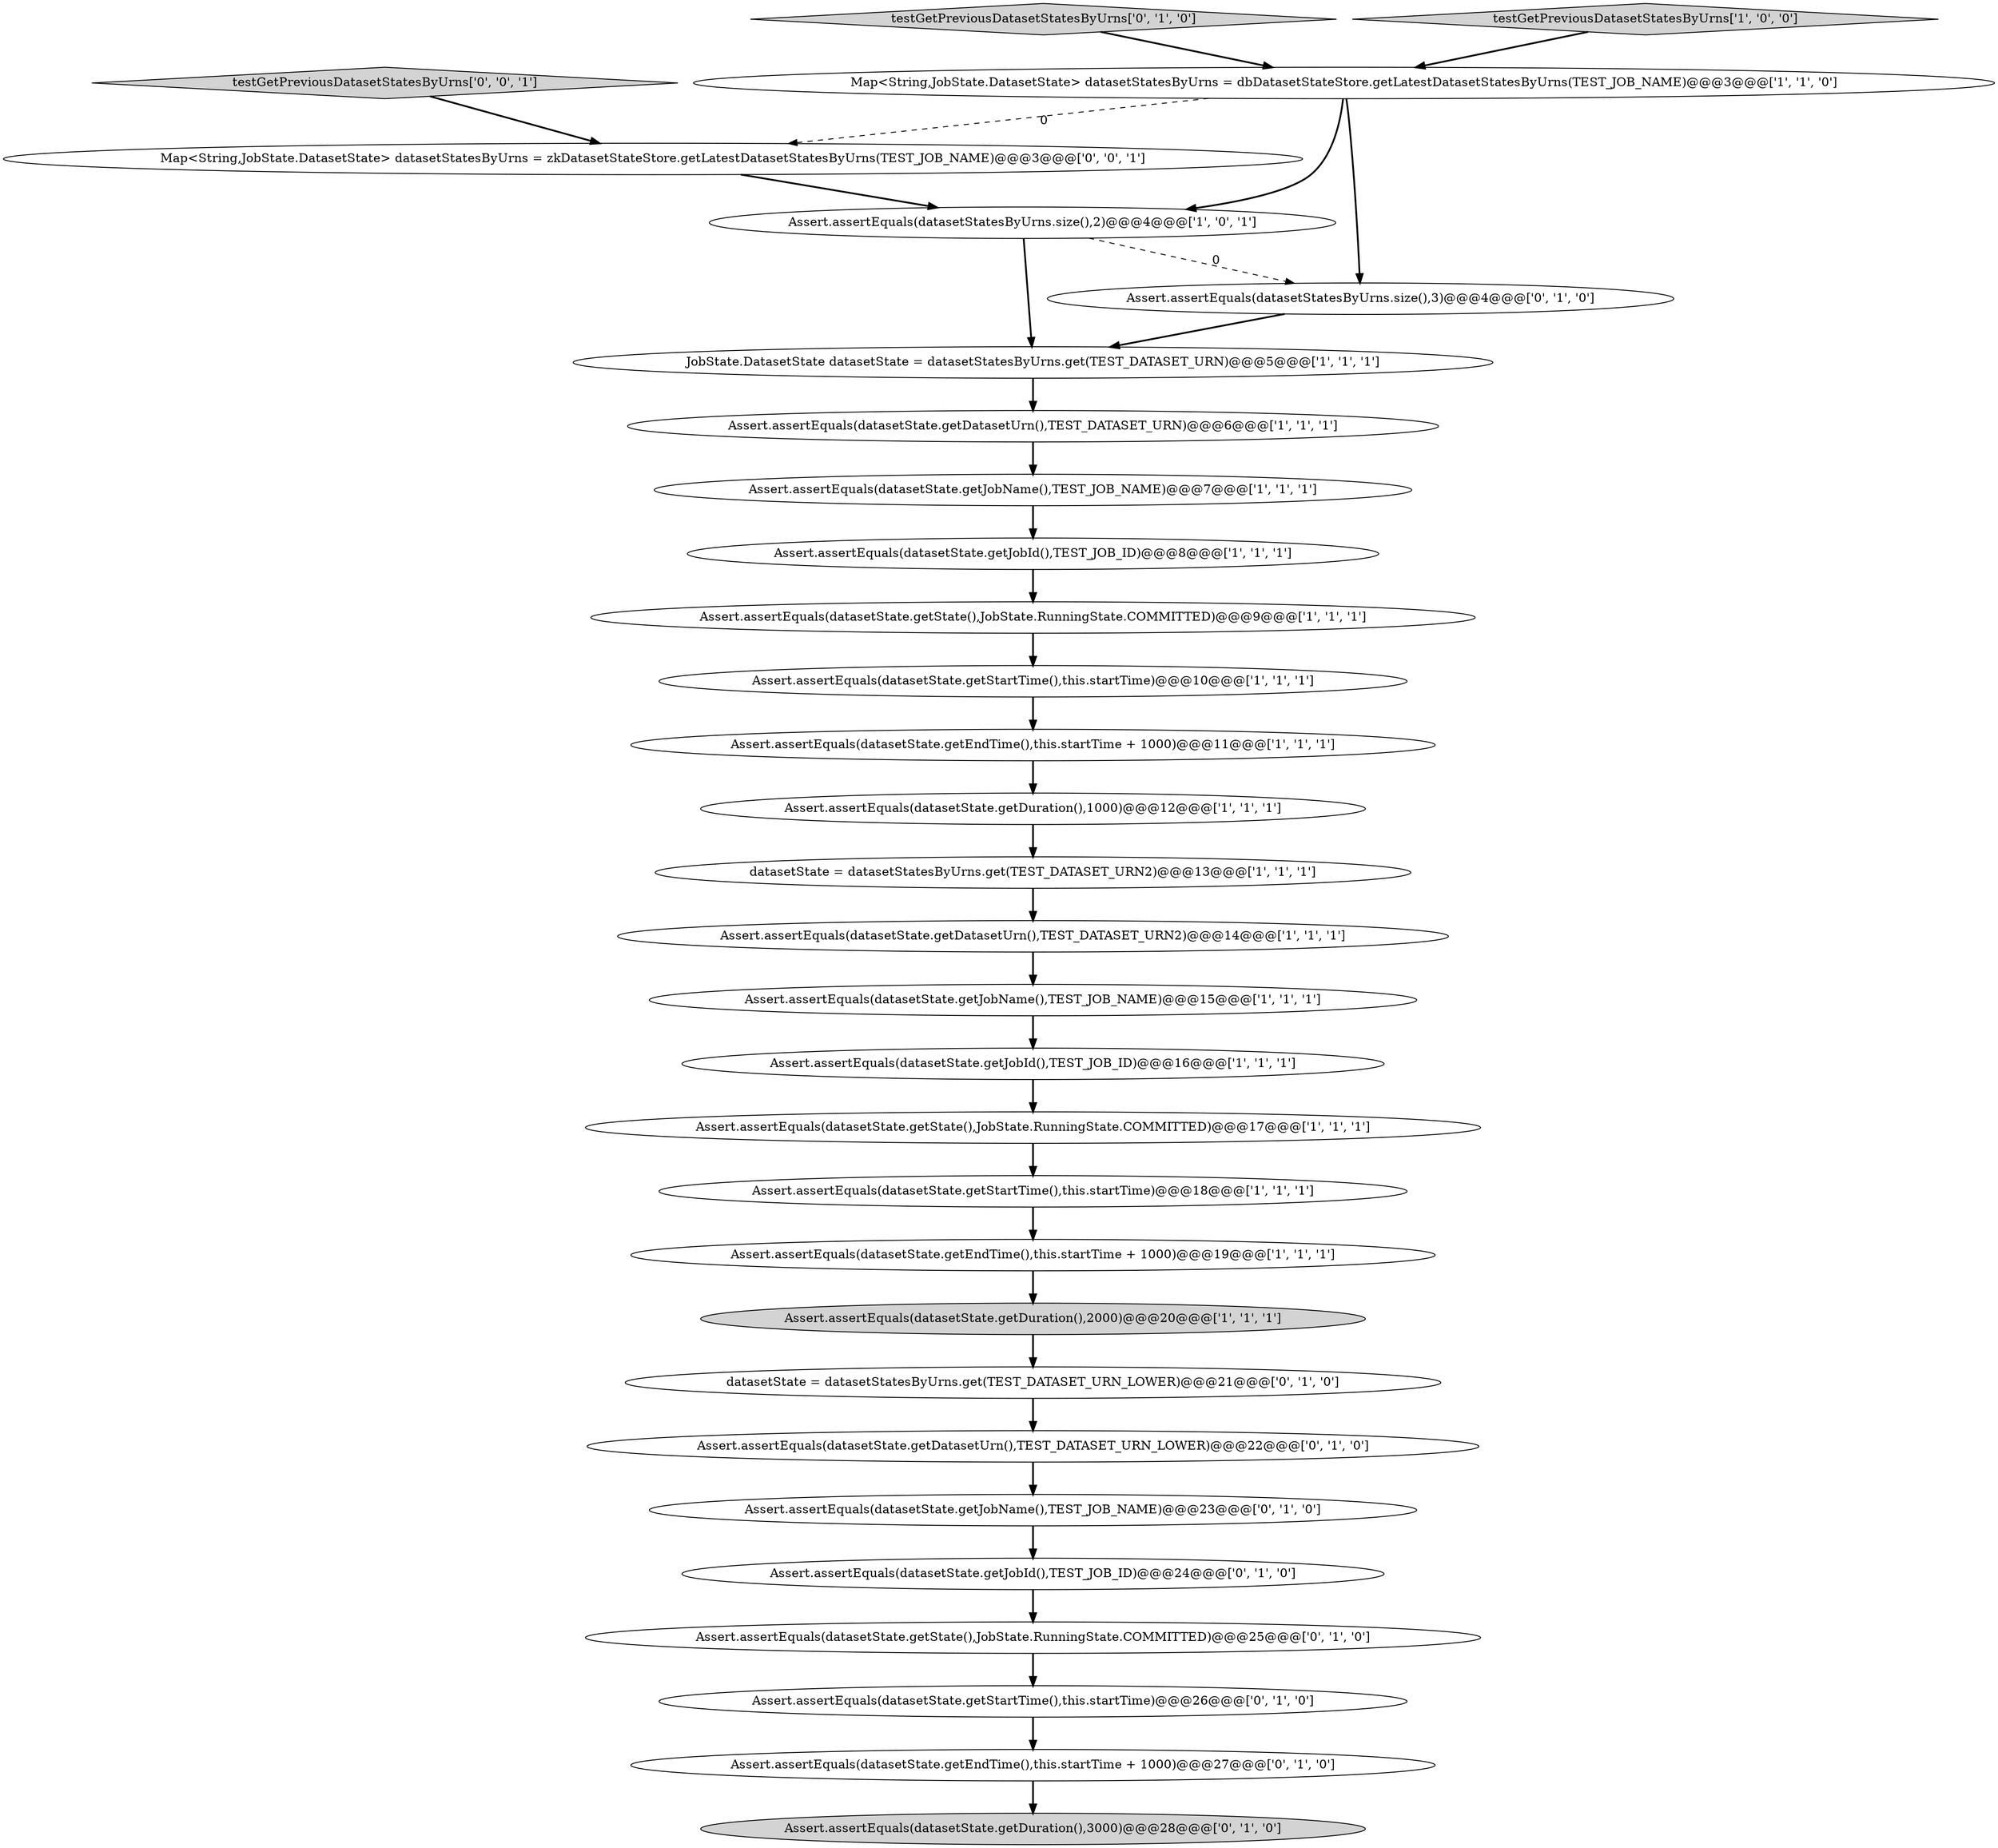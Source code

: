 digraph {
2 [style = filled, label = "Assert.assertEquals(datasetStatesByUrns.size(),2)@@@4@@@['1', '0', '1']", fillcolor = white, shape = ellipse image = "AAA0AAABBB1BBB"];
10 [style = filled, label = "Assert.assertEquals(datasetState.getJobName(),TEST_JOB_NAME)@@@15@@@['1', '1', '1']", fillcolor = white, shape = ellipse image = "AAA0AAABBB1BBB"];
11 [style = filled, label = "Assert.assertEquals(datasetState.getDatasetUrn(),TEST_DATASET_URN2)@@@14@@@['1', '1', '1']", fillcolor = white, shape = ellipse image = "AAA0AAABBB1BBB"];
14 [style = filled, label = "Assert.assertEquals(datasetState.getDuration(),1000)@@@12@@@['1', '1', '1']", fillcolor = white, shape = ellipse image = "AAA0AAABBB1BBB"];
27 [style = filled, label = "datasetState = datasetStatesByUrns.get(TEST_DATASET_URN_LOWER)@@@21@@@['0', '1', '0']", fillcolor = white, shape = ellipse image = "AAA1AAABBB2BBB"];
20 [style = filled, label = "testGetPreviousDatasetStatesByUrns['0', '1', '0']", fillcolor = lightgray, shape = diamond image = "AAA0AAABBB2BBB"];
19 [style = filled, label = "Assert.assertEquals(datasetState.getJobName(),TEST_JOB_NAME)@@@23@@@['0', '1', '0']", fillcolor = white, shape = ellipse image = "AAA1AAABBB2BBB"];
18 [style = filled, label = "Assert.assertEquals(datasetState.getJobId(),TEST_JOB_ID)@@@16@@@['1', '1', '1']", fillcolor = white, shape = ellipse image = "AAA0AAABBB1BBB"];
17 [style = filled, label = "Assert.assertEquals(datasetState.getStartTime(),this.startTime)@@@10@@@['1', '1', '1']", fillcolor = white, shape = ellipse image = "AAA0AAABBB1BBB"];
21 [style = filled, label = "Assert.assertEquals(datasetStatesByUrns.size(),3)@@@4@@@['0', '1', '0']", fillcolor = white, shape = ellipse image = "AAA1AAABBB2BBB"];
1 [style = filled, label = "Assert.assertEquals(datasetState.getState(),JobState.RunningState.COMMITTED)@@@9@@@['1', '1', '1']", fillcolor = white, shape = ellipse image = "AAA0AAABBB1BBB"];
23 [style = filled, label = "Assert.assertEquals(datasetState.getStartTime(),this.startTime)@@@26@@@['0', '1', '0']", fillcolor = white, shape = ellipse image = "AAA1AAABBB2BBB"];
16 [style = filled, label = "testGetPreviousDatasetStatesByUrns['1', '0', '0']", fillcolor = lightgray, shape = diamond image = "AAA0AAABBB1BBB"];
13 [style = filled, label = "Assert.assertEquals(datasetState.getJobName(),TEST_JOB_NAME)@@@7@@@['1', '1', '1']", fillcolor = white, shape = ellipse image = "AAA0AAABBB1BBB"];
7 [style = filled, label = "Assert.assertEquals(datasetState.getDuration(),2000)@@@20@@@['1', '1', '1']", fillcolor = lightgray, shape = ellipse image = "AAA0AAABBB1BBB"];
9 [style = filled, label = "Assert.assertEquals(datasetState.getJobId(),TEST_JOB_ID)@@@8@@@['1', '1', '1']", fillcolor = white, shape = ellipse image = "AAA0AAABBB1BBB"];
28 [style = filled, label = "Assert.assertEquals(datasetState.getEndTime(),this.startTime + 1000)@@@27@@@['0', '1', '0']", fillcolor = white, shape = ellipse image = "AAA1AAABBB2BBB"];
12 [style = filled, label = "Assert.assertEquals(datasetState.getStartTime(),this.startTime)@@@18@@@['1', '1', '1']", fillcolor = white, shape = ellipse image = "AAA0AAABBB1BBB"];
29 [style = filled, label = "Map<String,JobState.DatasetState> datasetStatesByUrns = zkDatasetStateStore.getLatestDatasetStatesByUrns(TEST_JOB_NAME)@@@3@@@['0', '0', '1']", fillcolor = white, shape = ellipse image = "AAA0AAABBB3BBB"];
8 [style = filled, label = "Assert.assertEquals(datasetState.getDatasetUrn(),TEST_DATASET_URN)@@@6@@@['1', '1', '1']", fillcolor = white, shape = ellipse image = "AAA0AAABBB1BBB"];
6 [style = filled, label = "JobState.DatasetState datasetState = datasetStatesByUrns.get(TEST_DATASET_URN)@@@5@@@['1', '1', '1']", fillcolor = white, shape = ellipse image = "AAA0AAABBB1BBB"];
24 [style = filled, label = "Assert.assertEquals(datasetState.getState(),JobState.RunningState.COMMITTED)@@@25@@@['0', '1', '0']", fillcolor = white, shape = ellipse image = "AAA1AAABBB2BBB"];
0 [style = filled, label = "datasetState = datasetStatesByUrns.get(TEST_DATASET_URN2)@@@13@@@['1', '1', '1']", fillcolor = white, shape = ellipse image = "AAA0AAABBB1BBB"];
22 [style = filled, label = "Assert.assertEquals(datasetState.getJobId(),TEST_JOB_ID)@@@24@@@['0', '1', '0']", fillcolor = white, shape = ellipse image = "AAA1AAABBB2BBB"];
3 [style = filled, label = "Assert.assertEquals(datasetState.getEndTime(),this.startTime + 1000)@@@11@@@['1', '1', '1']", fillcolor = white, shape = ellipse image = "AAA0AAABBB1BBB"];
5 [style = filled, label = "Assert.assertEquals(datasetState.getEndTime(),this.startTime + 1000)@@@19@@@['1', '1', '1']", fillcolor = white, shape = ellipse image = "AAA0AAABBB1BBB"];
4 [style = filled, label = "Assert.assertEquals(datasetState.getState(),JobState.RunningState.COMMITTED)@@@17@@@['1', '1', '1']", fillcolor = white, shape = ellipse image = "AAA0AAABBB1BBB"];
30 [style = filled, label = "testGetPreviousDatasetStatesByUrns['0', '0', '1']", fillcolor = lightgray, shape = diamond image = "AAA0AAABBB3BBB"];
15 [style = filled, label = "Map<String,JobState.DatasetState> datasetStatesByUrns = dbDatasetStateStore.getLatestDatasetStatesByUrns(TEST_JOB_NAME)@@@3@@@['1', '1', '0']", fillcolor = white, shape = ellipse image = "AAA0AAABBB1BBB"];
25 [style = filled, label = "Assert.assertEquals(datasetState.getDatasetUrn(),TEST_DATASET_URN_LOWER)@@@22@@@['0', '1', '0']", fillcolor = white, shape = ellipse image = "AAA1AAABBB2BBB"];
26 [style = filled, label = "Assert.assertEquals(datasetState.getDuration(),3000)@@@28@@@['0', '1', '0']", fillcolor = lightgray, shape = ellipse image = "AAA1AAABBB2BBB"];
3->14 [style = bold, label=""];
27->25 [style = bold, label=""];
24->23 [style = bold, label=""];
22->24 [style = bold, label=""];
29->2 [style = bold, label=""];
25->19 [style = bold, label=""];
20->15 [style = bold, label=""];
28->26 [style = bold, label=""];
16->15 [style = bold, label=""];
19->22 [style = bold, label=""];
15->21 [style = bold, label=""];
14->0 [style = bold, label=""];
17->3 [style = bold, label=""];
6->8 [style = bold, label=""];
0->11 [style = bold, label=""];
15->2 [style = bold, label=""];
10->18 [style = bold, label=""];
12->5 [style = bold, label=""];
11->10 [style = bold, label=""];
1->17 [style = bold, label=""];
15->29 [style = dashed, label="0"];
8->13 [style = bold, label=""];
4->12 [style = bold, label=""];
2->6 [style = bold, label=""];
2->21 [style = dashed, label="0"];
23->28 [style = bold, label=""];
13->9 [style = bold, label=""];
21->6 [style = bold, label=""];
9->1 [style = bold, label=""];
5->7 [style = bold, label=""];
7->27 [style = bold, label=""];
18->4 [style = bold, label=""];
30->29 [style = bold, label=""];
}
